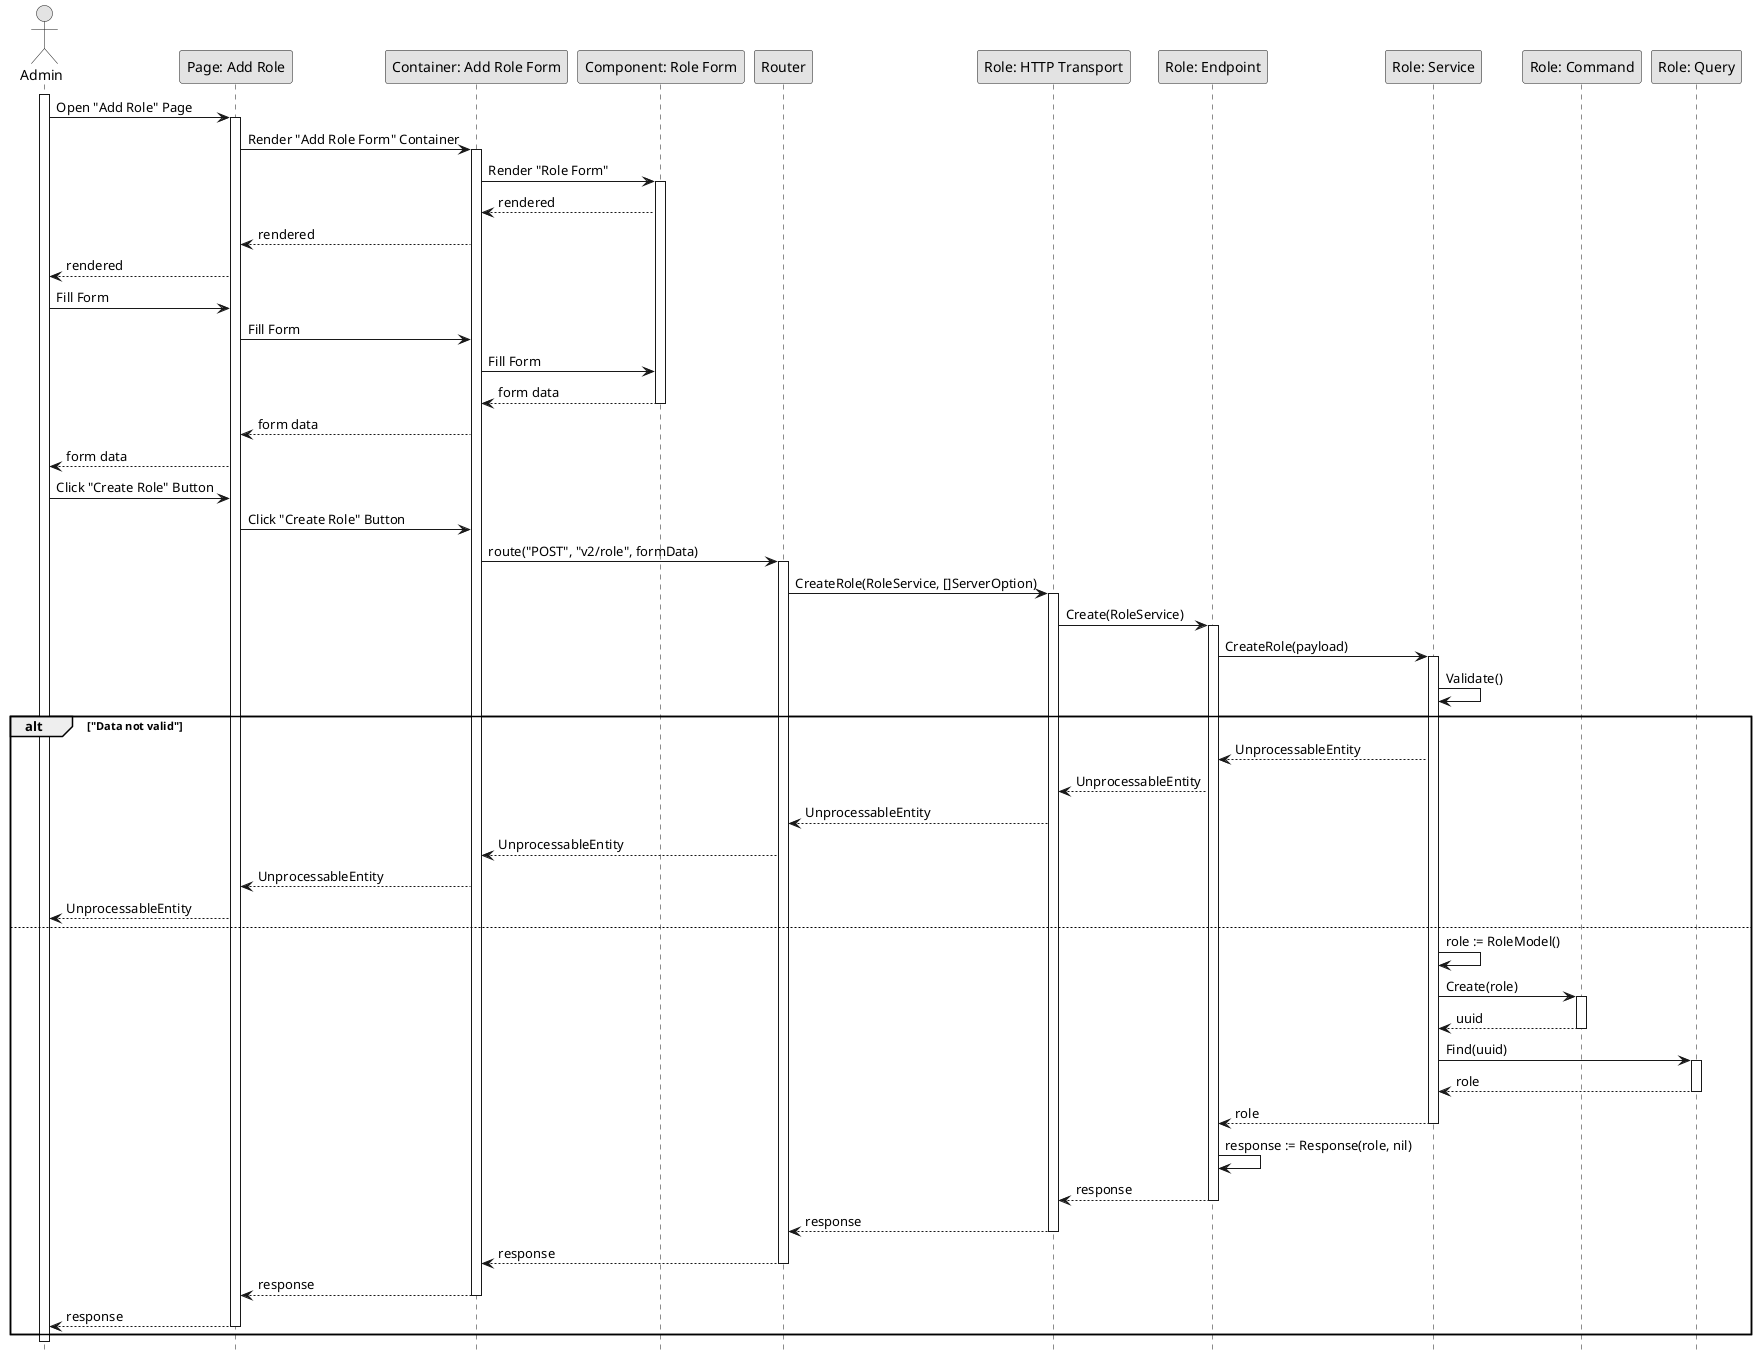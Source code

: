 @startuml CreateRole

skinparam Monochrome true
skinparam Shadowing false
hide footbox

actor Admin
participant "Page: Add Role" as AddRolePage
participant "Container: Add Role Form" as AddRoleFormContainer
participant "Component: Role Form" as RoleForm
participant "Router" as Router
participant "Role: HTTP Transport" as RoleHTTPTransport
participant "Role: Endpoint" as RoleEndpoint
participant "Role: Service" as RoleService
participant "Role: Command" as RoleCommand
participant "Role: Query" as RoleQuery

activate Admin

Admin->AddRolePage: Open "Add Role" Page
activate AddRolePage
AddRolePage->AddRoleFormContainer: Render "Add Role Form" Container
activate AddRoleFormContainer
AddRoleFormContainer->RoleForm: Render "Role Form"
activate RoleForm
RoleForm-->AddRoleFormContainer: rendered
AddRoleFormContainer-->AddRolePage: rendered
AddRolePage-->Admin: rendered

Admin->AddRolePage: Fill Form
AddRolePage->AddRoleFormContainer: Fill Form
AddRoleFormContainer->RoleForm: Fill Form
RoleForm-->AddRoleFormContainer: form data
deactivate RoleForm
AddRoleFormContainer-->AddRolePage: form data
AddRolePage-->Admin: form data

Admin->AddRolePage: Click "Create Role" Button
AddRolePage->AddRoleFormContainer: Click "Create Role" Button
AddRoleFormContainer->Router: route("POST", "v2/role", formData)
activate Router
Router->RoleHTTPTransport: CreateRole(RoleService, []ServerOption)
activate RoleHTTPTransport
RoleHTTPTransport->RoleEndpoint: Create(RoleService)
activate RoleEndpoint
RoleEndpoint->RoleService: CreateRole(payload)
activate RoleService
RoleService->RoleService: Validate()

alt "Data not valid"
    RoleService-->RoleEndpoint: UnprocessableEntity
    RoleEndpoint-->RoleHTTPTransport: UnprocessableEntity
    RoleHTTPTransport-->Router: UnprocessableEntity
    Router-->AddRoleFormContainer: UnprocessableEntity
    AddRoleFormContainer-->AddRolePage: UnprocessableEntity
    AddRolePage-->Admin: UnprocessableEntity
else
    RoleService->RoleService: role := RoleModel()
    RoleService->RoleCommand: Create(role)
    activate RoleCommand
    RoleCommand-->RoleService: uuid
    deactivate RoleCommand
    RoleService->RoleQuery: Find(uuid)
    activate RoleQuery
    RoleQuery-->RoleService: role
    deactivate RoleQuery
    RoleService-->RoleEndpoint: role
    deactivate RoleService
    RoleEndpoint->RoleEndpoint: response := Response(role, nil)
    RoleEndpoint-->RoleHTTPTransport: response
    deactivate RoleEndpoint
    RoleHTTPTransport-->Router: response
    deactivate RoleHTTPTransport
    Router-->AddRoleFormContainer: response
    deactivate Router
    AddRoleFormContainer-->AddRolePage: response
    deactivate AddRoleFormContainer
    AddRolePage-->Admin: response
    deactivate AddRolePage
end

deactivate Admin

@enduml